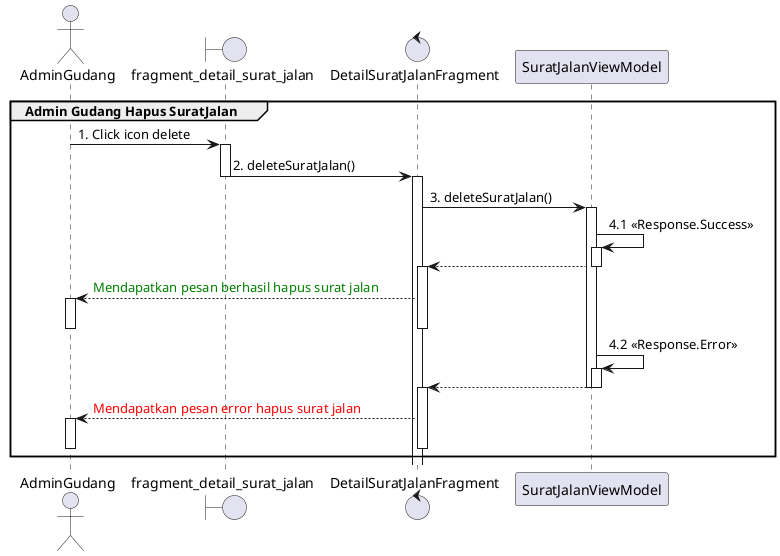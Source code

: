 @startuml
'https://plantuml.com/sequence-diagram

group Admin Gudang Hapus SuratJalan
    actor       AdminGudang
    boundary    fragment_detail_surat_jalan
    control     DetailSuratJalanFragment

    AdminGudang -> fragment_detail_surat_jalan : 1. Click icon delete
    activate fragment_detail_surat_jalan

    fragment_detail_surat_jalan -> DetailSuratJalanFragment : 2. deleteSuratJalan()
    deactivate fragment_detail_surat_jalan

    activate DetailSuratJalanFragment
    DetailSuratJalanFragment -> SuratJalanViewModel : 3. deleteSuratJalan()
    activate SuratJalanViewModel
    SuratJalanViewModel -> SuratJalanViewModel : 4.1 <<Response.Success>>
    activate SuratJalanViewModel
    DetailSuratJalanFragment <-- SuratJalanViewModel
    deactivate SuratJalanViewModel
    activate DetailSuratJalanFragment
    AdminGudang <-- DetailSuratJalanFragment :  <font color=green>Mendapatkan pesan berhasil hapus surat jalan
    activate AdminGudang
    deactivate DetailSuratJalanFragment
    deactivate AdminGudang

    SuratJalanViewModel -> SuratJalanViewModel : 4.2 <<Response.Error>>
    activate SuratJalanViewModel

    DetailSuratJalanFragment <-- SuratJalanViewModel

    deactivate SuratJalanViewModel
    deactivate SuratJalanViewModel

    activate DetailSuratJalanFragment
    AdminGudang <-- DetailSuratJalanFragment : <font color=red>Mendapatkan pesan error hapus surat jalan
    activate AdminGudang
    deactivate DetailSuratJalanFragment
    deactivate AdminGudang
end
@enduml